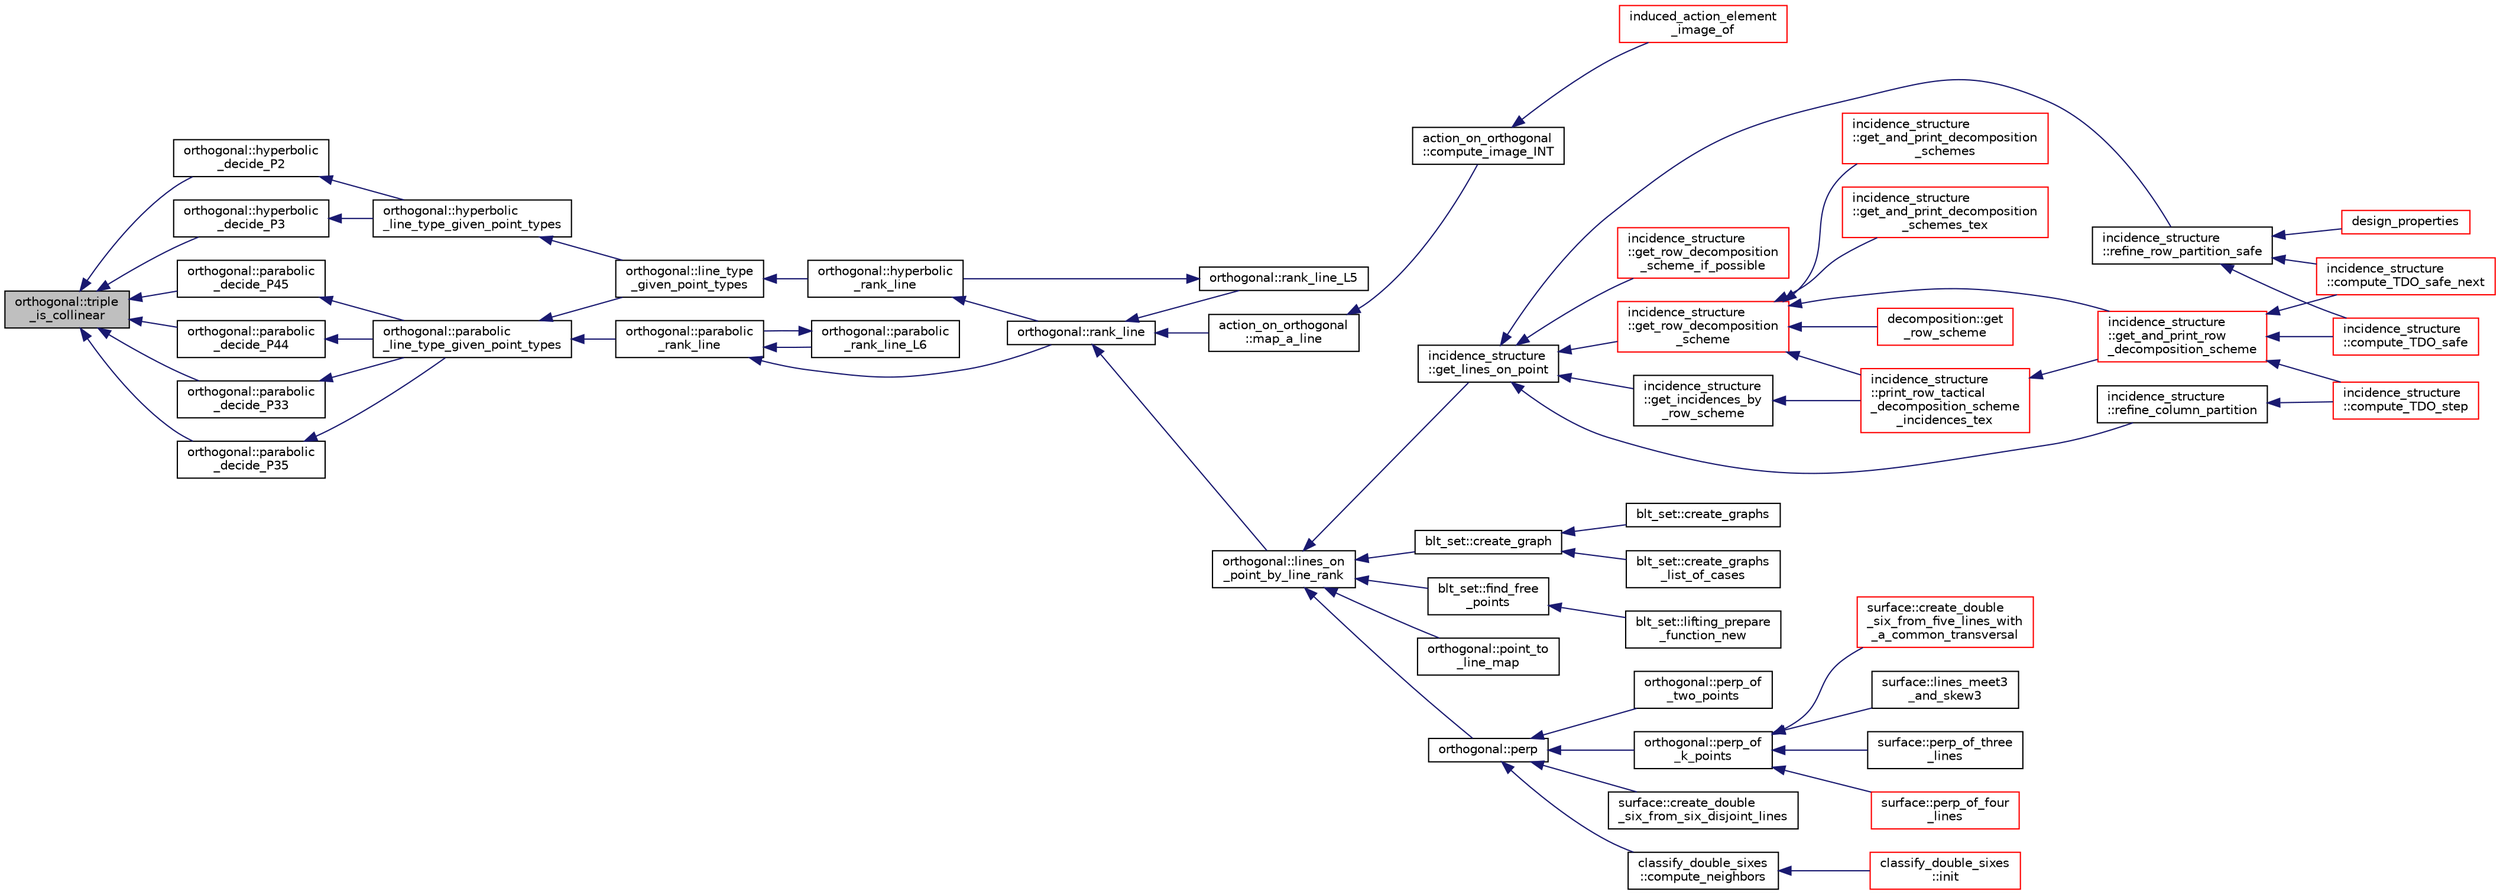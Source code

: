 digraph "orthogonal::triple_is_collinear"
{
  edge [fontname="Helvetica",fontsize="10",labelfontname="Helvetica",labelfontsize="10"];
  node [fontname="Helvetica",fontsize="10",shape=record];
  rankdir="LR";
  Node44578 [label="orthogonal::triple\l_is_collinear",height=0.2,width=0.4,color="black", fillcolor="grey75", style="filled", fontcolor="black"];
  Node44578 -> Node44579 [dir="back",color="midnightblue",fontsize="10",style="solid",fontname="Helvetica"];
  Node44579 [label="orthogonal::hyperbolic\l_decide_P2",height=0.2,width=0.4,color="black", fillcolor="white", style="filled",URL="$d7/daa/classorthogonal.html#ac4329f8055baf9d40e182af3955687f3"];
  Node44579 -> Node44580 [dir="back",color="midnightblue",fontsize="10",style="solid",fontname="Helvetica"];
  Node44580 [label="orthogonal::hyperbolic\l_line_type_given_point_types",height=0.2,width=0.4,color="black", fillcolor="white", style="filled",URL="$d7/daa/classorthogonal.html#a15c1b4ccef6201476a9f7618e642eada"];
  Node44580 -> Node44581 [dir="back",color="midnightblue",fontsize="10",style="solid",fontname="Helvetica"];
  Node44581 [label="orthogonal::line_type\l_given_point_types",height=0.2,width=0.4,color="black", fillcolor="white", style="filled",URL="$d7/daa/classorthogonal.html#abffd6b3e0d545fbe7799a2e2c1038aba"];
  Node44581 -> Node44582 [dir="back",color="midnightblue",fontsize="10",style="solid",fontname="Helvetica"];
  Node44582 [label="orthogonal::hyperbolic\l_rank_line",height=0.2,width=0.4,color="black", fillcolor="white", style="filled",URL="$d7/daa/classorthogonal.html#a2810f9a6851f445b03fdbfe2a888e9f5"];
  Node44582 -> Node44583 [dir="back",color="midnightblue",fontsize="10",style="solid",fontname="Helvetica"];
  Node44583 [label="orthogonal::rank_line",height=0.2,width=0.4,color="black", fillcolor="white", style="filled",URL="$d7/daa/classorthogonal.html#a5e1b5a3eb76840f425e71f25dabcd470"];
  Node44583 -> Node44584 [dir="back",color="midnightblue",fontsize="10",style="solid",fontname="Helvetica"];
  Node44584 [label="orthogonal::lines_on\l_point_by_line_rank",height=0.2,width=0.4,color="black", fillcolor="white", style="filled",URL="$d7/daa/classorthogonal.html#adc21874b6da3cd3585c704994fb538aa"];
  Node44584 -> Node44585 [dir="back",color="midnightblue",fontsize="10",style="solid",fontname="Helvetica"];
  Node44585 [label="blt_set::create_graph",height=0.2,width=0.4,color="black", fillcolor="white", style="filled",URL="$d1/d3d/classblt__set.html#ae92249ece99ffbc92e93e49cd5d5dccf"];
  Node44585 -> Node44586 [dir="back",color="midnightblue",fontsize="10",style="solid",fontname="Helvetica"];
  Node44586 [label="blt_set::create_graphs",height=0.2,width=0.4,color="black", fillcolor="white", style="filled",URL="$d1/d3d/classblt__set.html#a3f1d4a8ed15875c47b327949f26a4533"];
  Node44585 -> Node44587 [dir="back",color="midnightblue",fontsize="10",style="solid",fontname="Helvetica"];
  Node44587 [label="blt_set::create_graphs\l_list_of_cases",height=0.2,width=0.4,color="black", fillcolor="white", style="filled",URL="$d1/d3d/classblt__set.html#a91ad531d4154bd887182dbd6121476f3"];
  Node44584 -> Node44588 [dir="back",color="midnightblue",fontsize="10",style="solid",fontname="Helvetica"];
  Node44588 [label="blt_set::find_free\l_points",height=0.2,width=0.4,color="black", fillcolor="white", style="filled",URL="$d1/d3d/classblt__set.html#a71f82dd3dc4a901ea2a0949d2f1af302"];
  Node44588 -> Node44589 [dir="back",color="midnightblue",fontsize="10",style="solid",fontname="Helvetica"];
  Node44589 [label="blt_set::lifting_prepare\l_function_new",height=0.2,width=0.4,color="black", fillcolor="white", style="filled",URL="$d1/d3d/classblt__set.html#a1314b7c0a3b78ba54c0f61a397d8afce"];
  Node44584 -> Node44590 [dir="back",color="midnightblue",fontsize="10",style="solid",fontname="Helvetica"];
  Node44590 [label="orthogonal::point_to\l_line_map",height=0.2,width=0.4,color="black", fillcolor="white", style="filled",URL="$d7/daa/classorthogonal.html#a1eae48671390d1c251303be93b45f9e4"];
  Node44584 -> Node44591 [dir="back",color="midnightblue",fontsize="10",style="solid",fontname="Helvetica"];
  Node44591 [label="orthogonal::perp",height=0.2,width=0.4,color="black", fillcolor="white", style="filled",URL="$d7/daa/classorthogonal.html#ae80e0fa8d1e8caddb9afbb466e3d3189"];
  Node44591 -> Node44592 [dir="back",color="midnightblue",fontsize="10",style="solid",fontname="Helvetica"];
  Node44592 [label="orthogonal::perp_of\l_two_points",height=0.2,width=0.4,color="black", fillcolor="white", style="filled",URL="$d7/daa/classorthogonal.html#a6a05fef2e61ed508bff66d6728c58ec0"];
  Node44591 -> Node44593 [dir="back",color="midnightblue",fontsize="10",style="solid",fontname="Helvetica"];
  Node44593 [label="orthogonal::perp_of\l_k_points",height=0.2,width=0.4,color="black", fillcolor="white", style="filled",URL="$d7/daa/classorthogonal.html#a6a92a4680dc76bb289141fc5c765f5fb"];
  Node44593 -> Node44594 [dir="back",color="midnightblue",fontsize="10",style="solid",fontname="Helvetica"];
  Node44594 [label="surface::lines_meet3\l_and_skew3",height=0.2,width=0.4,color="black", fillcolor="white", style="filled",URL="$d5/d88/classsurface.html#af87ed9d20b980a89342f20c206ae5790"];
  Node44593 -> Node44595 [dir="back",color="midnightblue",fontsize="10",style="solid",fontname="Helvetica"];
  Node44595 [label="surface::perp_of_three\l_lines",height=0.2,width=0.4,color="black", fillcolor="white", style="filled",URL="$d5/d88/classsurface.html#aaa43449a367799d405821a1cd5a7e644"];
  Node44593 -> Node44596 [dir="back",color="midnightblue",fontsize="10",style="solid",fontname="Helvetica"];
  Node44596 [label="surface::perp_of_four\l_lines",height=0.2,width=0.4,color="red", fillcolor="white", style="filled",URL="$d5/d88/classsurface.html#a8da8a93f1fcbf344eb943869b0d488f1"];
  Node44593 -> Node44606 [dir="back",color="midnightblue",fontsize="10",style="solid",fontname="Helvetica"];
  Node44606 [label="surface::create_double\l_six_from_five_lines_with\l_a_common_transversal",height=0.2,width=0.4,color="red", fillcolor="white", style="filled",URL="$d5/d88/classsurface.html#a6d8fafa386893521305e016011d55673"];
  Node44591 -> Node44620 [dir="back",color="midnightblue",fontsize="10",style="solid",fontname="Helvetica"];
  Node44620 [label="surface::create_double\l_six_from_six_disjoint_lines",height=0.2,width=0.4,color="black", fillcolor="white", style="filled",URL="$d5/d88/classsurface.html#a4c44f0a33d709edee71537547880dd87"];
  Node44591 -> Node44621 [dir="back",color="midnightblue",fontsize="10",style="solid",fontname="Helvetica"];
  Node44621 [label="classify_double_sixes\l::compute_neighbors",height=0.2,width=0.4,color="black", fillcolor="white", style="filled",URL="$dd/d23/classclassify__double__sixes.html#a675e241052c36c58063ddcfc06d209b2"];
  Node44621 -> Node44600 [dir="back",color="midnightblue",fontsize="10",style="solid",fontname="Helvetica"];
  Node44600 [label="classify_double_sixes\l::init",height=0.2,width=0.4,color="red", fillcolor="white", style="filled",URL="$dd/d23/classclassify__double__sixes.html#a8c5c41d5124b35379d626480ff225f7b"];
  Node44584 -> Node44622 [dir="back",color="midnightblue",fontsize="10",style="solid",fontname="Helvetica"];
  Node44622 [label="incidence_structure\l::get_lines_on_point",height=0.2,width=0.4,color="black", fillcolor="white", style="filled",URL="$da/d8a/classincidence__structure.html#a09148fd9478525b4a65c8e44833d1861"];
  Node44622 -> Node44623 [dir="back",color="midnightblue",fontsize="10",style="solid",fontname="Helvetica"];
  Node44623 [label="incidence_structure\l::refine_row_partition_safe",height=0.2,width=0.4,color="black", fillcolor="white", style="filled",URL="$da/d8a/classincidence__structure.html#ae84b2dc0f1a0cd1f9acfadcae21e3745"];
  Node44623 -> Node44624 [dir="back",color="midnightblue",fontsize="10",style="solid",fontname="Helvetica"];
  Node44624 [label="design_properties",height=0.2,width=0.4,color="red", fillcolor="white", style="filled",URL="$d9/dc2/apps_2combinatorics_2design_8_c.html#a7d7aac893d68b4a25d1ab91b57ae2af1"];
  Node44623 -> Node44628 [dir="back",color="midnightblue",fontsize="10",style="solid",fontname="Helvetica"];
  Node44628 [label="incidence_structure\l::compute_TDO_safe_next",height=0.2,width=0.4,color="red", fillcolor="white", style="filled",URL="$da/d8a/classincidence__structure.html#a7c315a348fc6bed0f8642767cc9cd7d1"];
  Node44623 -> Node44631 [dir="back",color="midnightblue",fontsize="10",style="solid",fontname="Helvetica"];
  Node44631 [label="incidence_structure\l::compute_TDO_safe",height=0.2,width=0.4,color="red", fillcolor="white", style="filled",URL="$da/d8a/classincidence__structure.html#ab1409e71c4b6855e49edfd3526644202"];
  Node44622 -> Node44645 [dir="back",color="midnightblue",fontsize="10",style="solid",fontname="Helvetica"];
  Node44645 [label="incidence_structure\l::refine_column_partition",height=0.2,width=0.4,color="black", fillcolor="white", style="filled",URL="$da/d8a/classincidence__structure.html#ac262f307c1531d67496129dc7890cda4"];
  Node44645 -> Node44646 [dir="back",color="midnightblue",fontsize="10",style="solid",fontname="Helvetica"];
  Node44646 [label="incidence_structure\l::compute_TDO_step",height=0.2,width=0.4,color="red", fillcolor="white", style="filled",URL="$da/d8a/classincidence__structure.html#a6175accaa64033df34d722c594a8b827"];
  Node44622 -> Node44650 [dir="back",color="midnightblue",fontsize="10",style="solid",fontname="Helvetica"];
  Node44650 [label="incidence_structure\l::get_incidences_by\l_row_scheme",height=0.2,width=0.4,color="black", fillcolor="white", style="filled",URL="$da/d8a/classincidence__structure.html#addab249e03244133841bd793389c792c"];
  Node44650 -> Node44651 [dir="back",color="midnightblue",fontsize="10",style="solid",fontname="Helvetica"];
  Node44651 [label="incidence_structure\l::print_row_tactical\l_decomposition_scheme\l_incidences_tex",height=0.2,width=0.4,color="red", fillcolor="white", style="filled",URL="$da/d8a/classincidence__structure.html#a23279d5c98b702de05171c245d5375fa"];
  Node44651 -> Node44652 [dir="back",color="midnightblue",fontsize="10",style="solid",fontname="Helvetica"];
  Node44652 [label="incidence_structure\l::get_and_print_row\l_decomposition_scheme",height=0.2,width=0.4,color="red", fillcolor="white", style="filled",URL="$da/d8a/classincidence__structure.html#a4a1e589bb5c47fb2d98fdb561b669dcf"];
  Node44652 -> Node44628 [dir="back",color="midnightblue",fontsize="10",style="solid",fontname="Helvetica"];
  Node44652 -> Node44631 [dir="back",color="midnightblue",fontsize="10",style="solid",fontname="Helvetica"];
  Node44652 -> Node44646 [dir="back",color="midnightblue",fontsize="10",style="solid",fontname="Helvetica"];
  Node44622 -> Node44654 [dir="back",color="midnightblue",fontsize="10",style="solid",fontname="Helvetica"];
  Node44654 [label="incidence_structure\l::get_row_decomposition\l_scheme",height=0.2,width=0.4,color="red", fillcolor="white", style="filled",URL="$da/d8a/classincidence__structure.html#aa0ad04253ba8e75bb15900ee8b01c9aa"];
  Node44654 -> Node44655 [dir="back",color="midnightblue",fontsize="10",style="solid",fontname="Helvetica"];
  Node44655 [label="decomposition::get\l_row_scheme",height=0.2,width=0.4,color="red", fillcolor="white", style="filled",URL="$d3/d2b/classdecomposition.html#acdb57cdc0c5b1b4692337a7a629f7113"];
  Node44654 -> Node44651 [dir="back",color="midnightblue",fontsize="10",style="solid",fontname="Helvetica"];
  Node44654 -> Node44652 [dir="back",color="midnightblue",fontsize="10",style="solid",fontname="Helvetica"];
  Node44654 -> Node44657 [dir="back",color="midnightblue",fontsize="10",style="solid",fontname="Helvetica"];
  Node44657 [label="incidence_structure\l::get_and_print_decomposition\l_schemes",height=0.2,width=0.4,color="red", fillcolor="white", style="filled",URL="$da/d8a/classincidence__structure.html#a95766a2ffb220bae98b60ed3c91bce9a"];
  Node44654 -> Node44661 [dir="back",color="midnightblue",fontsize="10",style="solid",fontname="Helvetica"];
  Node44661 [label="incidence_structure\l::get_and_print_decomposition\l_schemes_tex",height=0.2,width=0.4,color="red", fillcolor="white", style="filled",URL="$da/d8a/classincidence__structure.html#a2a9844501c86ee7588a64227cc6867e5"];
  Node44622 -> Node44665 [dir="back",color="midnightblue",fontsize="10",style="solid",fontname="Helvetica"];
  Node44665 [label="incidence_structure\l::get_row_decomposition\l_scheme_if_possible",height=0.2,width=0.4,color="red", fillcolor="white", style="filled",URL="$da/d8a/classincidence__structure.html#ac93d2a6419b0fca3f25f101c5f08caf5"];
  Node44583 -> Node44667 [dir="back",color="midnightblue",fontsize="10",style="solid",fontname="Helvetica"];
  Node44667 [label="orthogonal::rank_line_L5",height=0.2,width=0.4,color="black", fillcolor="white", style="filled",URL="$d7/daa/classorthogonal.html#a80bcc065004ef76b70cef437fff6f54c"];
  Node44667 -> Node44582 [dir="back",color="midnightblue",fontsize="10",style="solid",fontname="Helvetica"];
  Node44583 -> Node44668 [dir="back",color="midnightblue",fontsize="10",style="solid",fontname="Helvetica"];
  Node44668 [label="action_on_orthogonal\l::map_a_line",height=0.2,width=0.4,color="black", fillcolor="white", style="filled",URL="$dc/d87/classaction__on__orthogonal.html#ac7e41a4bbc9e0f2813f2f7030f3ed177"];
  Node44668 -> Node44669 [dir="back",color="midnightblue",fontsize="10",style="solid",fontname="Helvetica"];
  Node44669 [label="action_on_orthogonal\l::compute_image_INT",height=0.2,width=0.4,color="black", fillcolor="white", style="filled",URL="$dc/d87/classaction__on__orthogonal.html#a53cee5a150163f7614151b9cd1fc06f3"];
  Node44669 -> Node44670 [dir="back",color="midnightblue",fontsize="10",style="solid",fontname="Helvetica"];
  Node44670 [label="induced_action_element\l_image_of",height=0.2,width=0.4,color="red", fillcolor="white", style="filled",URL="$d3/d27/interface_8_c.html#a821850d6c3988dd122de0489cd36f0f0"];
  Node44578 -> Node44870 [dir="back",color="midnightblue",fontsize="10",style="solid",fontname="Helvetica"];
  Node44870 [label="orthogonal::hyperbolic\l_decide_P3",height=0.2,width=0.4,color="black", fillcolor="white", style="filled",URL="$d7/daa/classorthogonal.html#a02d20bb315f3f51e2e5fb4f9479f9f62"];
  Node44870 -> Node44580 [dir="back",color="midnightblue",fontsize="10",style="solid",fontname="Helvetica"];
  Node44578 -> Node44871 [dir="back",color="midnightblue",fontsize="10",style="solid",fontname="Helvetica"];
  Node44871 [label="orthogonal::parabolic\l_decide_P33",height=0.2,width=0.4,color="black", fillcolor="white", style="filled",URL="$d7/daa/classorthogonal.html#ab6af5eb5e517bf200419ae2cb0995f03"];
  Node44871 -> Node44872 [dir="back",color="midnightblue",fontsize="10",style="solid",fontname="Helvetica"];
  Node44872 [label="orthogonal::parabolic\l_line_type_given_point_types",height=0.2,width=0.4,color="black", fillcolor="white", style="filled",URL="$d7/daa/classorthogonal.html#af1894e9b4951ea3b58fafaec8e1314d4"];
  Node44872 -> Node44581 [dir="back",color="midnightblue",fontsize="10",style="solid",fontname="Helvetica"];
  Node44872 -> Node44873 [dir="back",color="midnightblue",fontsize="10",style="solid",fontname="Helvetica"];
  Node44873 [label="orthogonal::parabolic\l_rank_line",height=0.2,width=0.4,color="black", fillcolor="white", style="filled",URL="$d7/daa/classorthogonal.html#a7df334ceca90bc5b90c56354dbaf45c9"];
  Node44873 -> Node44583 [dir="back",color="midnightblue",fontsize="10",style="solid",fontname="Helvetica"];
  Node44873 -> Node44874 [dir="back",color="midnightblue",fontsize="10",style="solid",fontname="Helvetica"];
  Node44874 [label="orthogonal::parabolic\l_rank_line_L6",height=0.2,width=0.4,color="black", fillcolor="white", style="filled",URL="$d7/daa/classorthogonal.html#ab242f864cc2a012dee7c379649d2e566"];
  Node44874 -> Node44873 [dir="back",color="midnightblue",fontsize="10",style="solid",fontname="Helvetica"];
  Node44578 -> Node44875 [dir="back",color="midnightblue",fontsize="10",style="solid",fontname="Helvetica"];
  Node44875 [label="orthogonal::parabolic\l_decide_P35",height=0.2,width=0.4,color="black", fillcolor="white", style="filled",URL="$d7/daa/classorthogonal.html#a6f9b23e5b47b2864052ee6e66775c904"];
  Node44875 -> Node44872 [dir="back",color="midnightblue",fontsize="10",style="solid",fontname="Helvetica"];
  Node44578 -> Node44876 [dir="back",color="midnightblue",fontsize="10",style="solid",fontname="Helvetica"];
  Node44876 [label="orthogonal::parabolic\l_decide_P45",height=0.2,width=0.4,color="black", fillcolor="white", style="filled",URL="$d7/daa/classorthogonal.html#ae35e876043cbef583d29b82fd1c73bce"];
  Node44876 -> Node44872 [dir="back",color="midnightblue",fontsize="10",style="solid",fontname="Helvetica"];
  Node44578 -> Node44877 [dir="back",color="midnightblue",fontsize="10",style="solid",fontname="Helvetica"];
  Node44877 [label="orthogonal::parabolic\l_decide_P44",height=0.2,width=0.4,color="black", fillcolor="white", style="filled",URL="$d7/daa/classorthogonal.html#a921eec6bede3574fd47497377a82c252"];
  Node44877 -> Node44872 [dir="back",color="midnightblue",fontsize="10",style="solid",fontname="Helvetica"];
}
